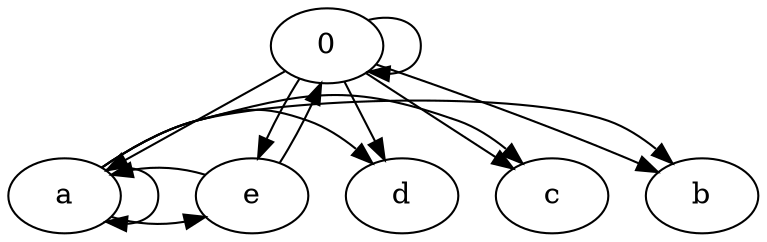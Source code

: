digraph test {
0 -> a,b,c,d,e, 0;
e -> 0;
a->a;
a -> b [minlen=0];
a -> c [minlen=0];
a -> d [minlen=0];
a -> e [minlen=0];
e -> a [minlen=0];
}
